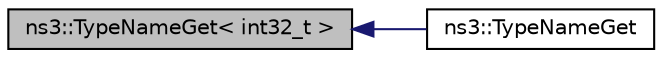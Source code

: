 digraph "ns3::TypeNameGet&lt; int32_t &gt;"
{
  edge [fontname="Helvetica",fontsize="10",labelfontname="Helvetica",labelfontsize="10"];
  node [fontname="Helvetica",fontsize="10",shape=record];
  rankdir="LR";
  Node1 [label="ns3::TypeNameGet\< int32_t \>",height=0.2,width=0.4,color="black", fillcolor="grey75", style="filled", fontcolor="black"];
  Node1 -> Node2 [dir="back",color="midnightblue",fontsize="10",style="solid"];
  Node2 [label="ns3::TypeNameGet",height=0.2,width=0.4,color="black", fillcolor="white", style="filled",URL="$d9/d3f/group__attributeimpl.html#gaa575643602994c3f6c7e580fcd5ef041"];
}
